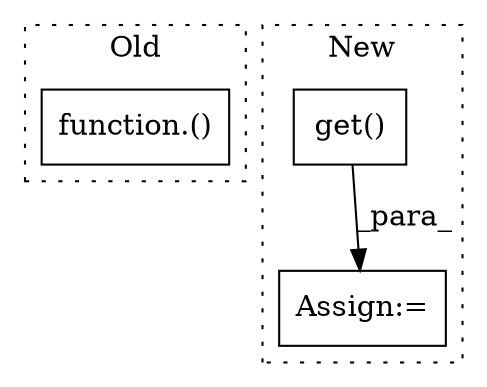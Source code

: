 digraph G {
subgraph cluster0 {
1 [label="function.()" a="75" s="2333,2370" l="30,142" shape="box"];
label = "Old";
style="dotted";
}
subgraph cluster1 {
2 [label="get()" a="75" s="2159" l="13" shape="box"];
3 [label="Assign:=" a="68" s="2144" l="15" shape="box"];
label = "New";
style="dotted";
}
2 -> 3 [label="_para_"];
}